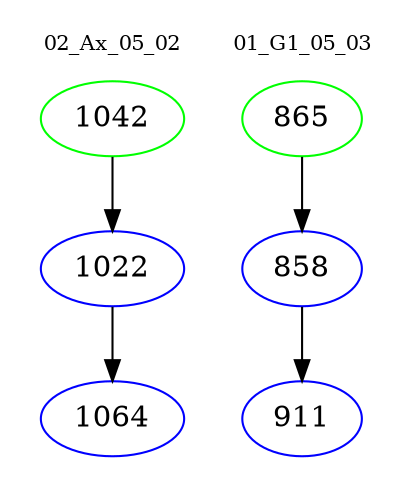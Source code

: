 digraph{
subgraph cluster_0 {
color = white
label = "02_Ax_05_02";
fontsize=10;
T0_1042 [label="1042", color="green"]
T0_1042 -> T0_1022 [color="black"]
T0_1022 [label="1022", color="blue"]
T0_1022 -> T0_1064 [color="black"]
T0_1064 [label="1064", color="blue"]
}
subgraph cluster_1 {
color = white
label = "01_G1_05_03";
fontsize=10;
T1_865 [label="865", color="green"]
T1_865 -> T1_858 [color="black"]
T1_858 [label="858", color="blue"]
T1_858 -> T1_911 [color="black"]
T1_911 [label="911", color="blue"]
}
}
